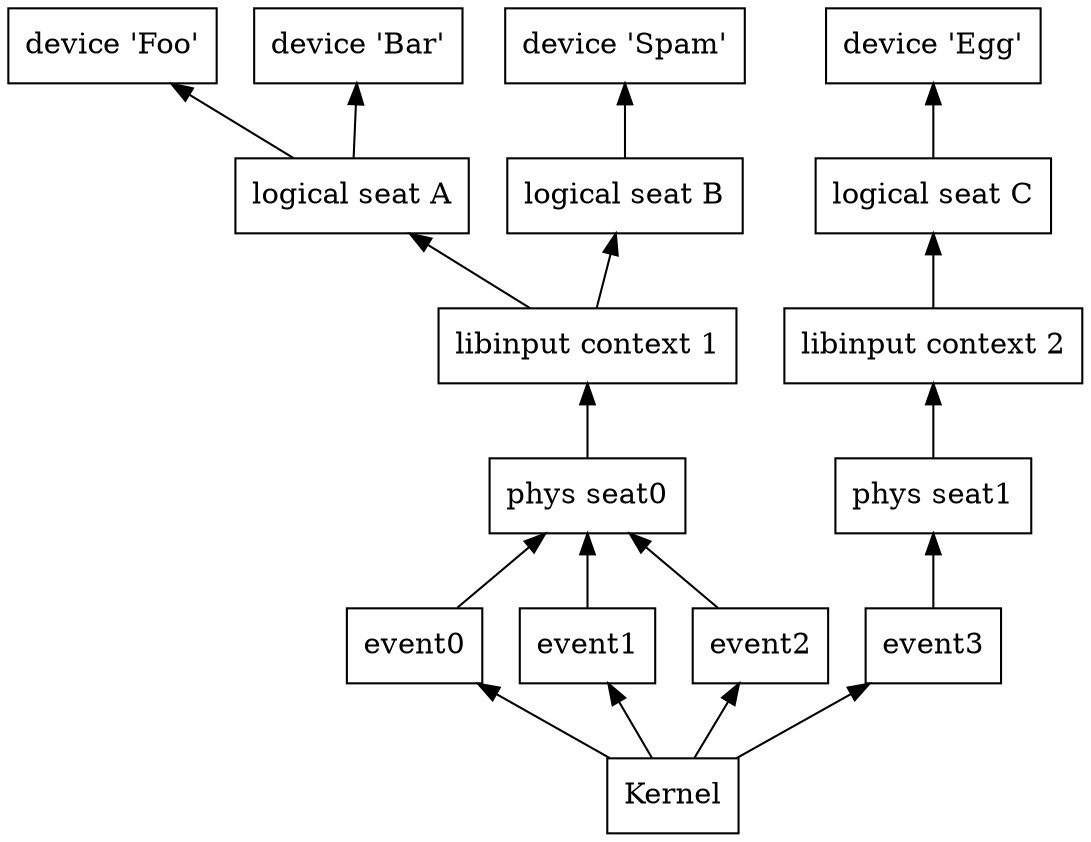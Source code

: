 digraph seats
{
  rankdir="BT";
  node [
    shape="box";
  ]

  kernel [label="Kernel"];

  event0 [URL="\ref libinput_event"];
  event1 [URL="\ref libinput_event"];
  event2 [URL="\ref libinput_event"];
  event3 [URL="\ref libinput_event"];

  pseat0 [label="phys seat0"; URL="\ref libinput_seat_get_physical_name"];
  pseat1 [label="phys seat1"; URL="\ref libinput_seat_get_physical_name"];

  lseatA [label="logical seat A"; URL="\ref libinput_seat_get_logical_name"];
  lseatB [label="logical seat B"; URL="\ref libinput_seat_get_logical_name"];
  lseatC [label="logical seat C"; URL="\ref libinput_seat_get_logical_name"];

  ctx1 [label="libinput context 1"; URL="\ref libinput"];
  ctx2 [label="libinput context 2"; URL="\ref libinput"];

  dev1 [label="device 'Foo'"];
  dev2 [label="device 'Bar'"];
  dev3 [label="device 'Spam'"];
  dev4 [label="device 'Egg'"];

  kernel -> event0
  kernel -> event1
  kernel -> event2
  kernel -> event3

  event0 -> pseat0
  event1 -> pseat0
  event2 -> pseat0
  event3 -> pseat1

  pseat0 -> ctx1
  pseat1 -> ctx2

  ctx1 -> lseatA
  ctx1 -> lseatB
  ctx2 -> lseatC

  lseatA -> dev1
  lseatA -> dev2
  lseatB -> dev3
  lseatC -> dev4
}
